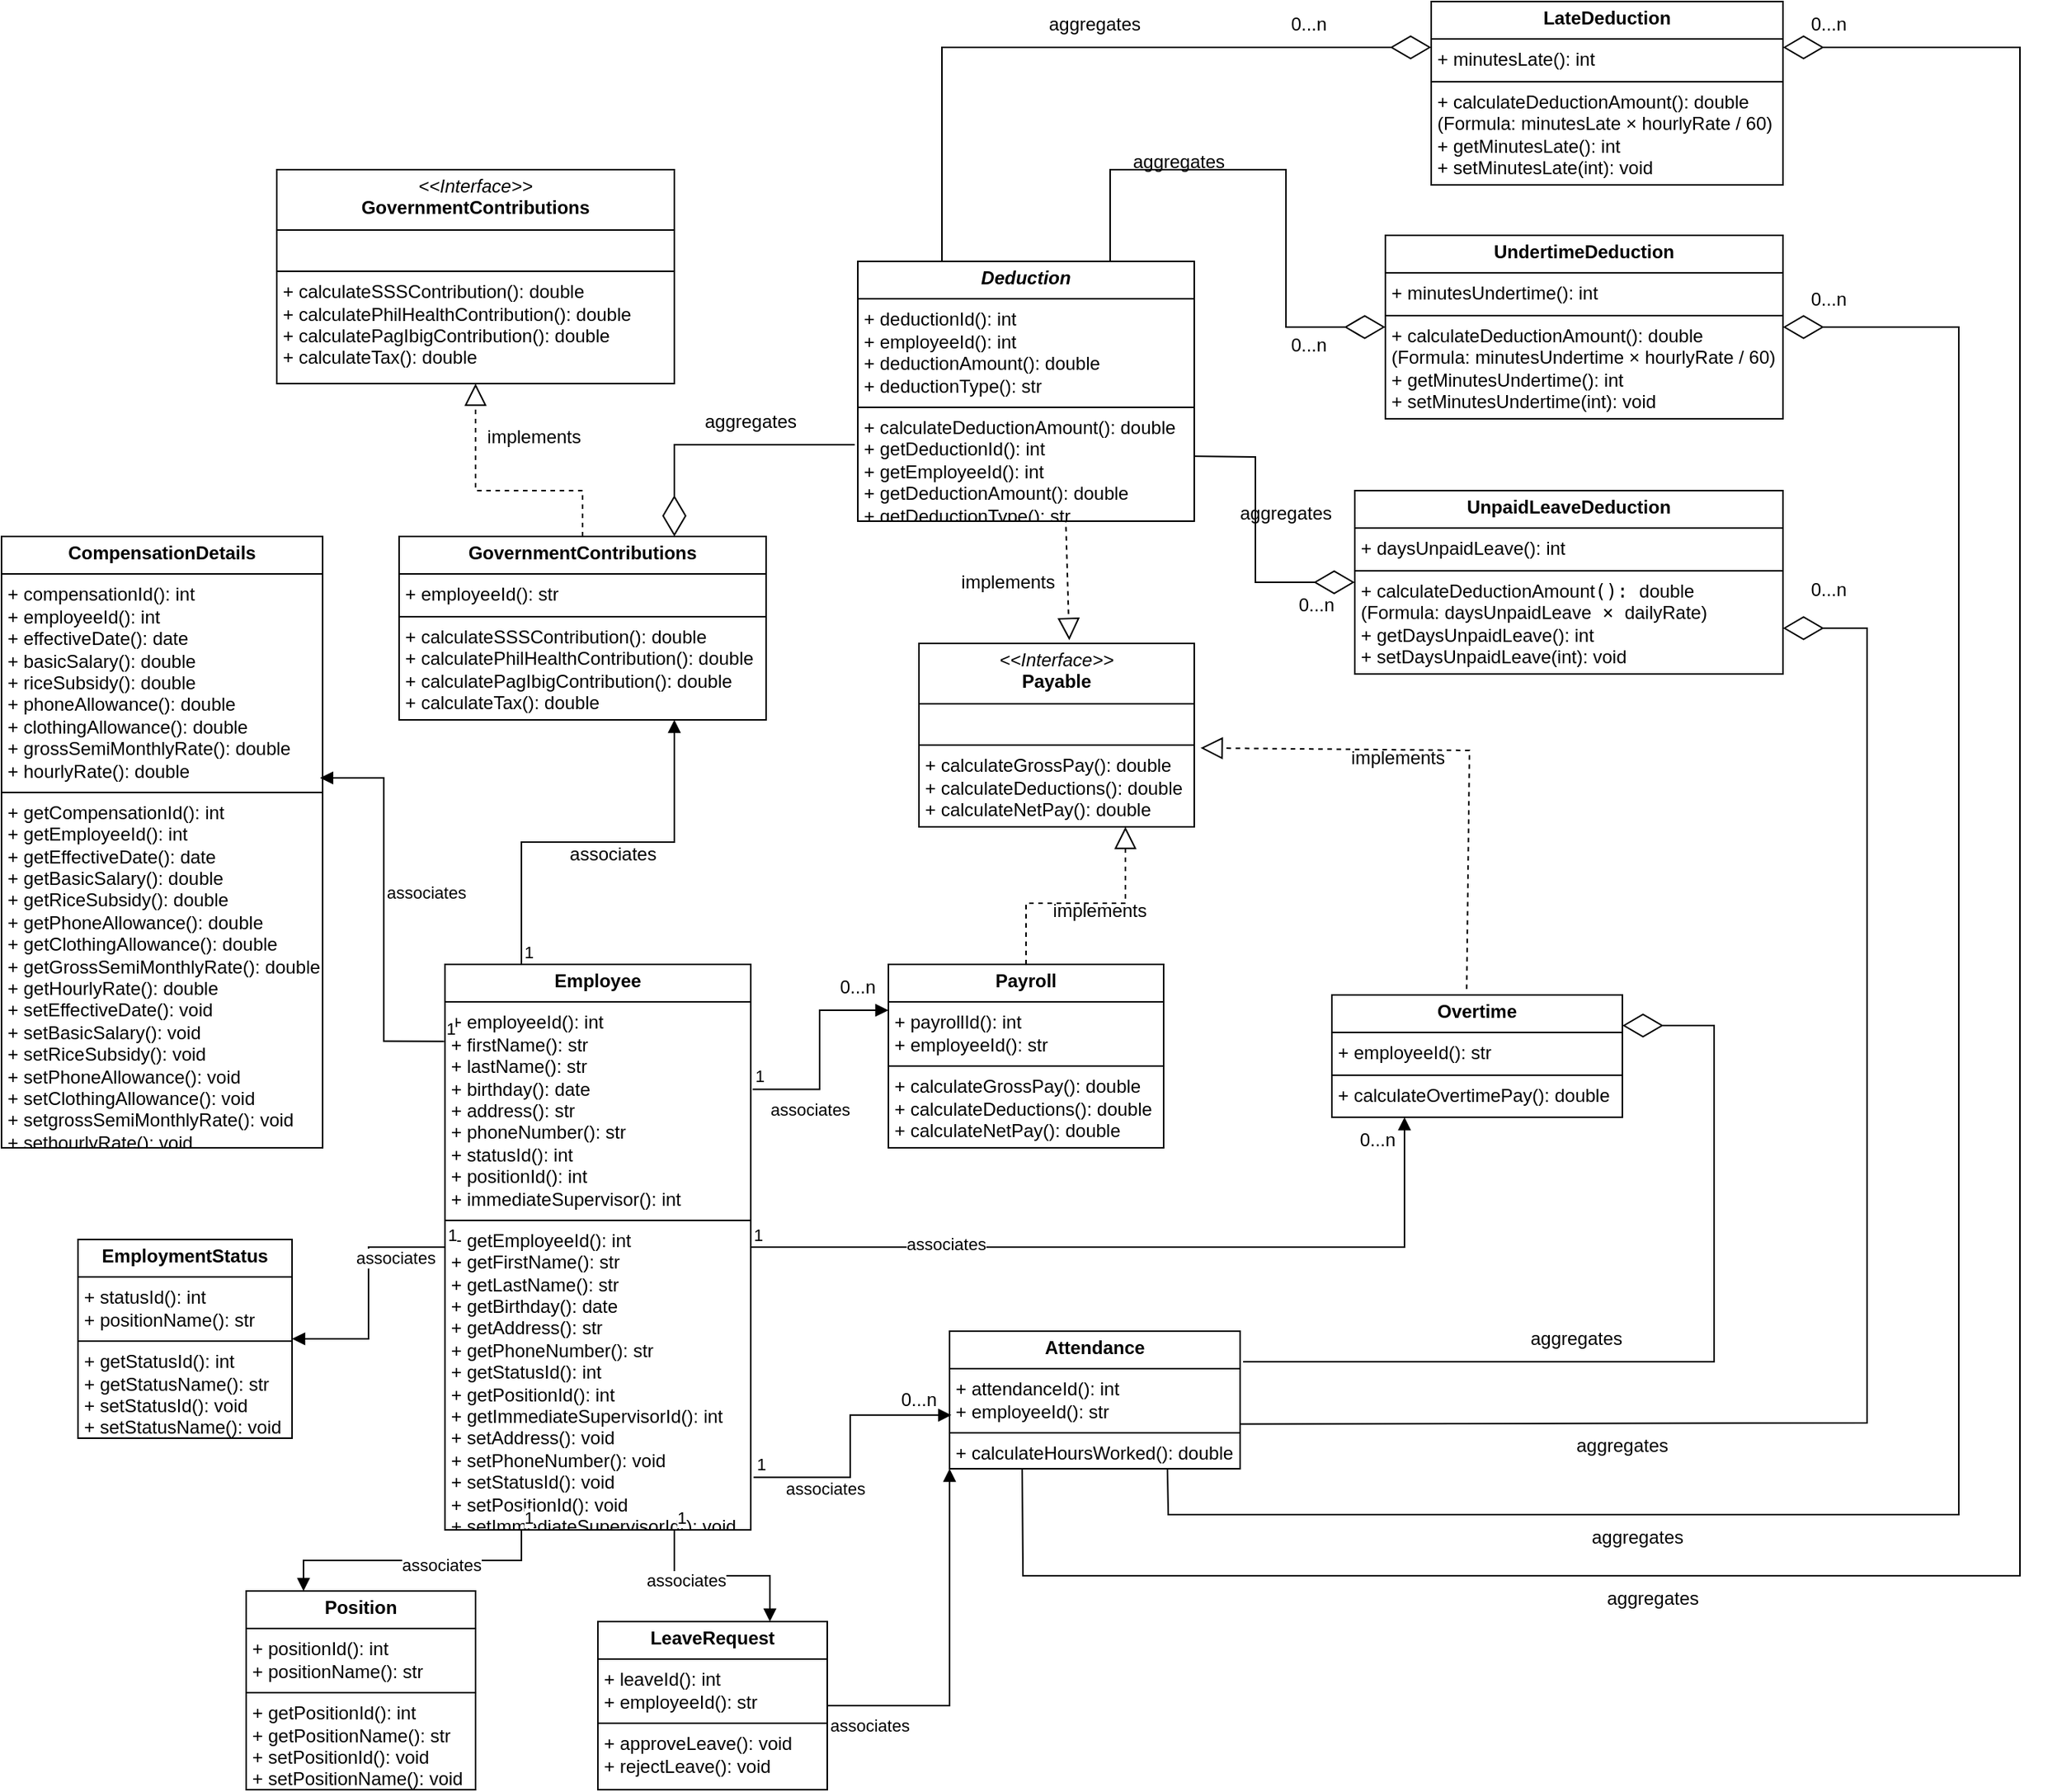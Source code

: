 <mxfile version="26.0.16">
  <diagram name="Page-1" id="c4acf3e9-155e-7222-9cf6-157b1a14988f">
    <mxGraphModel dx="3298" dy="2478" grid="1" gridSize="10" guides="1" tooltips="1" connect="1" arrows="1" fold="1" page="1" pageScale="1" pageWidth="850" pageHeight="1100" background="none" math="0" shadow="0">
      <root>
        <mxCell id="0" />
        <mxCell id="1" parent="0" />
        <mxCell id="8U8XX2nVfHWv0AhgE_W7-1" value="&lt;p style=&quot;margin:0px;margin-top:4px;text-align:center;&quot;&gt;&lt;font style=&quot;font-size: 12px;&quot; face=&quot;Helvetica&quot;&gt;&lt;b&gt;Employee&lt;/b&gt;&lt;br&gt;&lt;/font&gt;&lt;/p&gt;&lt;hr size=&quot;1&quot; style=&quot;border-style:solid;&quot;&gt;&lt;p style=&quot;margin:0px;margin-left:4px;&quot;&gt;&lt;font face=&quot;Helvetica&quot;&gt;+ employeeId(): int&lt;br&gt;&lt;/font&gt;&lt;/p&gt;&lt;p style=&quot;margin:0px;margin-left:4px;&quot;&gt;&lt;font face=&quot;Helvetica&quot;&gt;+ firstName(): str&lt;/font&gt;&lt;/p&gt;&lt;p style=&quot;margin:0px;margin-left:4px;&quot;&gt;&lt;font face=&quot;Helvetica&quot;&gt;+ lastName(): str&lt;/font&gt;&lt;/p&gt;&lt;p style=&quot;margin:0px;margin-left:4px;&quot;&gt;&lt;font face=&quot;Helvetica&quot;&gt;+ birthday(): date&lt;/font&gt;&lt;/p&gt;&lt;p style=&quot;margin:0px;margin-left:4px;&quot;&gt;&lt;font face=&quot;Helvetica&quot;&gt;+ address(): str&lt;/font&gt;&lt;/p&gt;&lt;p style=&quot;margin:0px;margin-left:4px;&quot;&gt;&lt;font face=&quot;Helvetica&quot;&gt;+ phoneNumber(): str&lt;/font&gt;&lt;/p&gt;&lt;p style=&quot;margin:0px;margin-left:4px;&quot;&gt;&lt;font face=&quot;Helvetica&quot;&gt;+ statusId(): int&lt;/font&gt;&lt;/p&gt;&lt;p style=&quot;margin:0px;margin-left:4px;&quot;&gt;&lt;font face=&quot;Helvetica&quot;&gt;+ positionId(): int&lt;/font&gt;&lt;/p&gt;&lt;p style=&quot;margin:0px;margin-left:4px;&quot;&gt;&lt;font face=&quot;Helvetica&quot;&gt;+ immediateSupervisor(): int&lt;/font&gt;&lt;/p&gt;&lt;hr size=&quot;1&quot; style=&quot;border-style:solid;&quot;&gt;&lt;p style=&quot;margin:0px;margin-left:4px;&quot;&gt;&lt;font face=&quot;Helvetica&quot;&gt;+ getEmployeeId(): int&lt;/font&gt;&lt;/p&gt;&lt;p style=&quot;margin:0px;margin-left:4px;&quot;&gt;&lt;font face=&quot;Helvetica&quot;&gt;+ getFirstName(): str&amp;nbsp;&lt;br&gt;&lt;/font&gt;&lt;/p&gt;&lt;p style=&quot;margin:0px;margin-left:4px;&quot;&gt;&lt;font face=&quot;Helvetica&quot;&gt;+ getLastName(): str&lt;/font&gt;&lt;/p&gt;&lt;p style=&quot;margin:0px;margin-left:4px;&quot;&gt;&lt;font face=&quot;Helvetica&quot;&gt;+ getBirthday(): date&lt;/font&gt;&lt;/p&gt;&lt;p style=&quot;margin:0px;margin-left:4px;&quot;&gt;&lt;font face=&quot;Helvetica&quot;&gt;+ getAddress(): str&lt;/font&gt;&lt;/p&gt;&lt;p style=&quot;margin:0px;margin-left:4px;&quot;&gt;&lt;font face=&quot;Helvetica&quot;&gt;+ getPhoneNumber(): str&lt;/font&gt;&lt;/p&gt;&lt;p style=&quot;margin:0px;margin-left:4px;&quot;&gt;&lt;font face=&quot;Helvetica&quot;&gt;+ getStatusId(): int&lt;/font&gt;&lt;/p&gt;&lt;p style=&quot;margin:0px;margin-left:4px;&quot;&gt;&lt;code&gt;&lt;font face=&quot;Helvetica&quot;&gt;+&amp;nbsp;getPositionId(): int&lt;/font&gt;&lt;/code&gt;&lt;/p&gt;&lt;p style=&quot;margin:0px;margin-left:4px;&quot;&gt;&lt;code&gt;&lt;font face=&quot;Helvetica&quot;&gt;+&lt;/font&gt;&lt;font face=&quot;Helvetica&quot;&gt;&amp;nbsp;getImmediateSupervisorId(): int&lt;/font&gt;&lt;/code&gt;&lt;font face=&quot;Helvetica&quot;&gt;&amp;nbsp;&lt;/font&gt;&lt;/p&gt;&lt;p style=&quot;margin:0px;margin-left:4px;&quot;&gt;&lt;font face=&quot;Helvetica&quot;&gt;+ setAddress(): void&lt;/font&gt;&lt;/p&gt;&lt;p style=&quot;margin:0px;margin-left:4px;&quot;&gt;&lt;font face=&quot;Helvetica&quot;&gt;+ setPhoneNumber(): void&lt;/font&gt;&lt;/p&gt;&lt;p style=&quot;margin:0px;margin-left:4px;&quot;&gt;&lt;font face=&quot;Helvetica&quot;&gt;+ setStatusId(): void&lt;/font&gt;&lt;/p&gt;&lt;p style=&quot;margin:0px;margin-left:4px;&quot;&gt;&lt;font face=&quot;Helvetica&quot;&gt;+ setPositionId(): void&lt;/font&gt;&lt;/p&gt;&lt;p style=&quot;margin:0px;margin-left:4px;&quot;&gt;&lt;font face=&quot;Helvetica&quot;&gt;+ setImmediateSupervisorId(): void&lt;/font&gt;&lt;/p&gt;" style="verticalAlign=top;align=left;overflow=fill;html=1;whiteSpace=wrap;" parent="1" vertex="1">
          <mxGeometry x="130" y="-40" width="200" height="370" as="geometry" />
        </mxCell>
        <mxCell id="8U8XX2nVfHWv0AhgE_W7-2" value="&lt;p style=&quot;margin:0px;margin-top:4px;text-align:center;&quot;&gt;&lt;b&gt;Position&lt;/b&gt;&lt;/p&gt;&lt;hr size=&quot;1&quot; style=&quot;border-style:solid;&quot;&gt;&lt;p style=&quot;margin:0px;margin-left:4px;&quot;&gt;+ positionId(): int&lt;/p&gt;&lt;p style=&quot;margin:0px;margin-left:4px;&quot;&gt;+ positionName(): str&lt;/p&gt;&lt;hr size=&quot;1&quot; style=&quot;border-style:solid;&quot;&gt;&lt;p style=&quot;margin:0px;margin-left:4px;&quot;&gt;+ getPositionId(): int&lt;/p&gt;&lt;p style=&quot;margin:0px;margin-left:4px;&quot;&gt;+ getPositionName(): str&lt;/p&gt;&lt;p style=&quot;margin:0px;margin-left:4px;&quot;&gt;+ setPositionId(): void&lt;/p&gt;&lt;p style=&quot;margin:0px;margin-left:4px;&quot;&gt;+ setPositionName(): void&lt;/p&gt;" style="verticalAlign=top;align=left;overflow=fill;html=1;whiteSpace=wrap;" parent="1" vertex="1">
          <mxGeometry y="370" width="150" height="130" as="geometry" />
        </mxCell>
        <mxCell id="8U8XX2nVfHWv0AhgE_W7-3" value="&lt;p style=&quot;margin:0px;margin-top:4px;text-align:center;&quot;&gt;&lt;b&gt;EmploymentStatus&lt;/b&gt;&lt;/p&gt;&lt;hr size=&quot;1&quot; style=&quot;border-style:solid;&quot;&gt;&lt;p style=&quot;margin:0px;margin-left:4px;&quot;&gt;+ statusId(): int&lt;/p&gt;&lt;p style=&quot;margin:0px;margin-left:4px;&quot;&gt;+ positionName(): str&lt;/p&gt;&lt;hr size=&quot;1&quot; style=&quot;border-style:solid;&quot;&gt;&lt;p style=&quot;margin:0px;margin-left:4px;&quot;&gt;+ getStatusId(): int&lt;/p&gt;&lt;p style=&quot;margin:0px;margin-left:4px;&quot;&gt;+ getStatusName(): str&lt;/p&gt;&lt;p style=&quot;margin:0px;margin-left:4px;&quot;&gt;+ setStatusId(): void&lt;/p&gt;&lt;p style=&quot;margin:0px;margin-left:4px;&quot;&gt;+ setStatusName(): void&lt;/p&gt;" style="verticalAlign=top;align=left;overflow=fill;html=1;whiteSpace=wrap;" parent="1" vertex="1">
          <mxGeometry x="-110" y="140" width="140" height="130" as="geometry" />
        </mxCell>
        <mxCell id="8U8XX2nVfHWv0AhgE_W7-4" value="&lt;p style=&quot;margin:0px;margin-top:4px;text-align:center;&quot;&gt;&lt;span style=&quot;caret-color: rgba(0, 0, 0, 0); color: rgba(0, 0, 0, 0); font-family: monospace; font-size: 0px; white-space: nowrap; text-align: left;&quot;&gt;%3CmxGraphModel%3E%3Croot%3E%3CmxCell%20id%3D%220%22%2F%3E%3CmxCell%20id%3D%221%22%20parent%3D%220%22%2F%3E%3CmxCell%20id%3D%222%22%20value%3D%22%26lt%3Bp%20style%3D%26quot%3Bmargin%3A0px%3Bmargin-top%3A4px%3Btext-align%3Acenter%3B%26quot%3B%26gt%3B%26lt%3Bfont%20style%3D%26quot%3Bfont-size%3A%2012px%3B%26quot%3B%20face%3D%26quot%3BHelvetica%26quot%3B%26gt%3B%26lt%3Bb%26gt%3BEmployee%26lt%3B%2Fb%26gt%3B%26lt%3Bbr%26gt%3B%26lt%3B%2Ffont%26gt%3B%26lt%3B%2Fp%26gt%3B%26lt%3Bhr%20size%3D%26quot%3B1%26quot%3B%20style%3D%26quot%3Bborder-style%3Asolid%3B%26quot%3B%26gt%3B%26lt%3Bp%20style%3D%26quot%3Bmargin%3A0px%3Bmargin-left%3A4px%3B%26quot%3B%26gt%3B%26lt%3Bfont%20face%3D%26quot%3BHelvetica%26quot%3B%26gt%3B%2B%20EmployeeId()%3A%20int%26lt%3Bbr%26gt%3B%26lt%3B%2Ffont%26gt%3B%26lt%3B%2Fp%26gt%3B%26lt%3Bp%20style%3D%26quot%3Bmargin%3A0px%3Bmargin-left%3A4px%3B%26quot%3B%26gt%3B%26lt%3Bfont%20face%3D%26quot%3BHelvetica%26quot%3B%26gt%3B%2B%20FirstName()%3A%20str%26lt%3B%2Ffont%26gt%3B%26lt%3B%2Fp%26gt%3B%26lt%3Bp%20style%3D%26quot%3Bmargin%3A0px%3Bmargin-left%3A4px%3B%26quot%3B%26gt%3B%26lt%3Bfont%20face%3D%26quot%3BHelvetica%26quot%3B%26gt%3B%2B%20LastName()%3A%20str%26lt%3B%2Ffont%26gt%3B%26lt%3B%2Fp%26gt%3B%26lt%3Bp%20style%3D%26quot%3Bmargin%3A0px%3Bmargin-left%3A4px%3B%26quot%3B%26gt%3B%26lt%3Bfont%20face%3D%26quot%3BHelvetica%26quot%3B%26gt%3B%2B%20Birthday()%3A%20date%26lt%3B%2Ffont%26gt%3B%26lt%3B%2Fp%26gt%3B%26lt%3Bp%20style%3D%26quot%3Bmargin%3A0px%3Bmargin-left%3A4px%3B%26quot%3B%26gt%3B%26lt%3Bfont%20face%3D%26quot%3BHelvetica%26quot%3B%26gt%3B%2B%20Address()%3A%20str%26lt%3B%2Ffont%26gt%3B%26lt%3B%2Fp%26gt%3B%26lt%3Bp%20style%3D%26quot%3Bmargin%3A0px%3Bmargin-left%3A4px%3B%26quot%3B%26gt%3B%26lt%3Bfont%20face%3D%26quot%3BHelvetica%26quot%3B%26gt%3B%2B%20PhoneNumber()%3A%20str%26lt%3B%2Ffont%26gt%3B%26lt%3B%2Fp%26gt%3B%26lt%3Bp%20style%3D%26quot%3Bmargin%3A0px%3Bmargin-left%3A4px%3B%26quot%3B%26gt%3B%26lt%3Bfont%20face%3D%26quot%3BHelvetica%26quot%3B%26gt%3B%2B%20StatusId()%3A%20int%26lt%3B%2Ffont%26gt%3B%26lt%3B%2Fp%26gt%3B%26lt%3Bp%20style%3D%26quot%3Bmargin%3A0px%3Bmargin-left%3A4px%3B%26quot%3B%26gt%3B%26lt%3Bfont%20face%3D%26quot%3BHelvetica%26quot%3B%26gt%3B%2B%20PositionId()%3A%20int%26lt%3B%2Ffont%26gt%3B%26lt%3B%2Fp%26gt%3B%26lt%3Bp%20style%3D%26quot%3Bmargin%3A0px%3Bmargin-left%3A4px%3B%26quot%3B%26gt%3B%26lt%3Bfont%20face%3D%26quot%3BHelvetica%26quot%3B%26gt%3B%2B%20ImmediateSupervisor()%3A%20int%26lt%3B%2Ffont%26gt%3B%26lt%3B%2Fp%26gt%3B%26lt%3Bhr%20size%3D%26quot%3B1%26quot%3B%20style%3D%26quot%3Bborder-style%3Asolid%3B%26quot%3B%26gt%3B%26lt%3Bp%20style%3D%26quot%3Bmargin%3A0px%3Bmargin-left%3A4px%3B%26quot%3B%26gt%3B%26lt%3Bfont%20face%3D%26quot%3BHelvetica%26quot%3B%26gt%3B%2B%20getEmployeeId()%3A%20int%26lt%3B%2Ffont%26gt%3B%26lt%3B%2Fp%26gt%3B%26lt%3Bp%20style%3D%26quot%3Bmargin%3A0px%3Bmargin-left%3A4px%3B%26quot%3B%26gt%3B%26lt%3Bfont%20face%3D%26quot%3BHelvetica%26quot%3B%26gt%3B%2B%20getFirstName()%3A%20str%26amp%3Bnbsp%3B%26lt%3Bbr%26gt%3B%26lt%3B%2Ffont%26gt%3B%26lt%3B%2Fp%26gt%3B%26lt%3Bp%20style%3D%26quot%3Bmargin%3A0px%3Bmargin-left%3A4px%3B%26quot%3B%26gt%3B%26lt%3Bfont%20face%3D%26quot%3BHelvetica%26quot%3B%26gt%3B%2B%20getLastName()%3A%20str%26lt%3B%2Ffont%26gt%3B%26lt%3B%2Fp%26gt%3B%26lt%3Bp%20style%3D%26quot%3Bmargin%3A0px%3Bmargin-left%3A4px%3B%26quot%3B%26gt%3B%26lt%3Bfont%20face%3D%26quot%3BHelvetica%26quot%3B%26gt%3B%2B%20getBirthday()%3A%20date%26lt%3B%2Ffont%26gt%3B%26lt%3B%2Fp%26gt%3B%26lt%3Bp%20style%3D%26quot%3Bmargin%3A0px%3Bmargin-left%3A4px%3B%26quot%3B%26gt%3B%26lt%3Bfont%20face%3D%26quot%3BHelvetica%26quot%3B%26gt%3B%2B%20getAddress()%3A%20str%26lt%3B%2Ffont%26gt%3B%26lt%3B%2Fp%26gt%3B%26lt%3Bp%20style%3D%26quot%3Bmargin%3A0px%3Bmargin-left%3A4px%3B%26quot%3B%26gt%3B%26lt%3Bfont%20face%3D%26quot%3BHelvetica%26quot%3B%26gt%3B%2B%20getPhoneNumber()%3A%20str%26lt%3B%2Ffont%26gt%3B%26lt%3B%2Fp%26gt%3B%26lt%3Bp%20style%3D%26quot%3Bmargin%3A0px%3Bmargin-left%3A4px%3B%26quot%3B%26gt%3B%26lt%3Bfont%20face%3D%26quot%3BHelvetica%26quot%3B%26gt%3B%2B%20getStatusId()%3A%20int%26lt%3B%2Ffont%26gt%3B%26lt%3B%2Fp%26gt%3B%26lt%3Bp%20style%3D%26quot%3Bmargin%3A0px%3Bmargin-left%3A4px%3B%26quot%3B%26gt%3B%26lt%3Bcode%26gt%3B%26lt%3Bfont%20face%3D%26quot%3BHelvetica%26quot%3B%26gt%3B%2B%26amp%3Bnbsp%3BgetPositionId()%3A%20int%26lt%3B%2Ffont%26gt%3B%26lt%3B%2Fcode%26gt%3B%26lt%3B%2Fp%26gt%3B%26lt%3Bp%20style%3D%26quot%3Bmargin%3A0px%3Bmargin-left%3A4px%3B%26quot%3B%26gt%3B%26lt%3Bcode%26gt%3B%26lt%3Bfont%20face%3D%26quot%3BHelvetica%26quot%3B%26gt%3B%2B%26lt%3B%2Ffont%26gt%3B%26lt%3Bfont%20face%3D%26quot%3BHelvetica%26quot%3B%26gt%3B%26amp%3Bnbsp%3BgetImmediateSupervisorId()%3A%20int%26lt%3B%2Ffont%26gt%3B%26lt%3B%2Fcode%26gt%3B%26lt%3Bfont%20face%3D%26quot%3BHelvetica%26quot%3B%26gt%3B%26amp%3Bnbsp%3B%26lt%3B%2Ffont%26gt%3B%26lt%3B%2Fp%26gt%3B%26lt%3Bp%20style%3D%26quot%3Bmargin%3A0px%3Bmargin-left%3A4px%3B%26quot%3B%26gt%3B%26lt%3Bfont%20face%3D%26quot%3BHelvetica%26quot%3B%26gt%3B%2B%20setAddress()%3A%20void%26lt%3B%2Ffont%26gt%3B%26lt%3B%2Fp%26gt%3B%26lt%3Bp%20style%3D%26quot%3Bmargin%3A0px%3Bmargin-left%3A4px%3B%26quot%3B%26gt%3B%26lt%3Bfont%20face%3D%26quot%3BHelvetica%26quot%3B%26gt%3B%2B%20setPhoneNumber()%3A%20void%26lt%3B%2Ffont%26gt%3B%26lt%3B%2Fp%26gt%3B%26lt%3Bp%20style%3D%26quot%3Bmargin%3A0px%3Bmargin-left%3A4px%3B%26quot%3B%26gt%3B%26lt%3Bfont%20face%3D%26quot%3BHelvetica%26quot%3B%26gt%3B%2B%20setStatusId()%3A%20void%26lt%3B%2Ffont%26gt%3B%26lt%3B%2Fp%26gt%3B%26lt%3Bp%20style%3D%26quot%3Bmargin%3A0px%3Bmargin-left%3A4px%3B%26quot%3B%26gt%3B%26lt%3Bfont%20face%3D%26quot%3BHelvetica%26quot%3B%26gt%3B%2B%20setPositionId()%3A%20void%26lt%3B%2Ffont%26gt%3B%26lt%3B%2Fp%26gt%3B%26lt%3Bp%20style%3D%26quot%3Bmargin%3A0px%3Bmargin-left%3A4px%3B%26quot%3B%26gt%3B%26lt%3Bfont%20face%3D%26quot%3BHelvetica%26quot%3B%26gt%3B%2B%20setImmediateSupervisorId()%3A%20void%26lt%3B%2Ffont%26gt%3B%26lt%3B%2Fp%26gt%3B%22%20style%3D%22verticalAlign%3Dtop%3Balign%3Dleft%3Boverflow%3Dfill%3Bhtml%3D1%3BwhiteSpace%3Dwrap%3B%22%20vertex%3D%221%22%20parent%3D%221%22%3E%3CmxGeometry%20x%3D%22110%22%20y%3D%22180%22%20width%3D%22200%22%20height%3D%22370%22%20as%3D%22geometry%22%2F%3E%3C%2FmxCell%3E%3C%2Froot%3E%3C%2FmxGraphModel%3EC&lt;/span&gt;&lt;font style=&quot;font-size: 12px;&quot; face=&quot;Helvetica&quot;&gt;&lt;b&gt;CompensationDetails&lt;/b&gt;&lt;br&gt;&lt;/font&gt;&lt;/p&gt;&lt;hr size=&quot;1&quot; style=&quot;border-style:solid;&quot;&gt;&lt;p style=&quot;margin:0px;margin-left:4px;&quot;&gt;&lt;font face=&quot;Helvetica&quot;&gt;+&amp;nbsp;&lt;/font&gt;compensationId(): int&lt;/p&gt;&lt;p style=&quot;margin:0px;margin-left:4px;&quot;&gt;&lt;font face=&quot;Helvetica&quot;&gt;+ employeeId(): int&lt;/font&gt;&lt;/p&gt;&lt;p style=&quot;margin:0px;margin-left:4px;&quot;&gt;&lt;font face=&quot;Helvetica&quot;&gt;+&amp;nbsp;&lt;/font&gt;effectiveDate(): date&lt;/p&gt;&lt;p style=&quot;margin:0px;margin-left:4px;&quot;&gt;&lt;font face=&quot;Helvetica&quot;&gt;+&amp;nbsp;&lt;/font&gt;basicSalary(): double&lt;/p&gt;&lt;p style=&quot;margin:0px;margin-left:4px;&quot;&gt;&lt;font face=&quot;Helvetica&quot;&gt;+&amp;nbsp;&lt;/font&gt;riceSubsidy(): double&lt;/p&gt;&lt;p style=&quot;margin:0px;margin-left:4px;&quot;&gt;&lt;font face=&quot;Helvetica&quot;&gt;+&amp;nbsp;&lt;/font&gt;phoneAllowance(): double&lt;/p&gt;&lt;p style=&quot;margin:0px;margin-left:4px;&quot;&gt;&lt;font face=&quot;Helvetica&quot;&gt;+&amp;nbsp;&lt;/font&gt;clothingAllowance(): double&lt;/p&gt;&lt;p style=&quot;margin:0px;margin-left:4px;&quot;&gt;&lt;font face=&quot;Helvetica&quot;&gt;+&amp;nbsp;&lt;/font&gt;grossSemiMonthlyRate(): double&lt;/p&gt;&lt;p style=&quot;margin:0px;margin-left:4px;&quot;&gt;+ hourlyRate(): double&lt;/p&gt;&lt;hr size=&quot;1&quot; style=&quot;border-style:solid;&quot;&gt;&lt;p style=&quot;margin:0px;margin-left:4px;&quot;&gt;&lt;font face=&quot;Helvetica&quot;&gt;+ getCompensationId(): int&amp;nbsp;&lt;/font&gt;&lt;/p&gt;&lt;p style=&quot;margin:0px;margin-left:4px;&quot;&gt;&lt;font face=&quot;Helvetica&quot;&gt;+ getEmployeeId(): int&lt;/font&gt;&lt;/p&gt;&lt;p style=&quot;margin:0px;margin-left:4px;&quot;&gt;&lt;font face=&quot;Helvetica&quot;&gt;+ getE&lt;/font&gt;ffectiveDate(): date&lt;/p&gt;&lt;p style=&quot;margin: 0px 0px 0px 4px;&quot;&gt;&lt;font face=&quot;Helvetica&quot;&gt;+ getB&lt;/font&gt;asicSalary(): double&lt;/p&gt;&lt;p style=&quot;margin: 0px 0px 0px 4px;&quot;&gt;&lt;font face=&quot;Helvetica&quot;&gt;+ getR&lt;/font&gt;iceSubsidy(): double&lt;/p&gt;&lt;p style=&quot;margin: 0px 0px 0px 4px;&quot;&gt;&lt;font face=&quot;Helvetica&quot;&gt;+ getP&lt;/font&gt;honeAllowance(): double&lt;/p&gt;&lt;p style=&quot;margin: 0px 0px 0px 4px;&quot;&gt;&lt;font face=&quot;Helvetica&quot;&gt;+ getC&lt;/font&gt;lothingAllowance(): double&lt;/p&gt;&lt;p style=&quot;margin: 0px 0px 0px 4px;&quot;&gt;&lt;font face=&quot;Helvetica&quot;&gt;+ getG&lt;/font&gt;rossSemiMonthlyRate(): double&lt;/p&gt;&lt;p style=&quot;margin: 0px 0px 0px 4px;&quot;&gt;+ getHourlyRate(): double&lt;/p&gt;&lt;p style=&quot;margin:0px;margin-left:4px;&quot;&gt;&lt;font face=&quot;Helvetica&quot;&gt;+ setE&lt;/font&gt;ffectiveDate(): void&lt;/p&gt;&lt;p style=&quot;margin: 0px 0px 0px 4px;&quot;&gt;&lt;font face=&quot;Helvetica&quot;&gt;+ setB&lt;/font&gt;asicSalary(): void&lt;/p&gt;&lt;p style=&quot;margin: 0px 0px 0px 4px;&quot;&gt;&lt;font face=&quot;Helvetica&quot;&gt;+ setR&lt;/font&gt;iceSubsidy(): void&lt;/p&gt;&lt;p style=&quot;margin: 0px 0px 0px 4px;&quot;&gt;&lt;font face=&quot;Helvetica&quot;&gt;+ setP&lt;/font&gt;honeAllowance(): void&lt;/p&gt;&lt;p style=&quot;margin: 0px 0px 0px 4px;&quot;&gt;&lt;font face=&quot;Helvetica&quot;&gt;+ setC&lt;/font&gt;lothingAllowance(): void&lt;/p&gt;&lt;p style=&quot;margin: 0px 0px 0px 4px;&quot;&gt;&lt;font face=&quot;Helvetica&quot;&gt;+ set&lt;/font&gt;grossSemiMonthlyRate(): void&lt;/p&gt;&lt;p style=&quot;margin: 0px 0px 0px 4px;&quot;&gt;+ sethourlyRate(): void&lt;/p&gt;" style="verticalAlign=top;align=left;overflow=fill;html=1;whiteSpace=wrap;" parent="1" vertex="1">
          <mxGeometry x="-160" y="-320" width="210" height="400" as="geometry" />
        </mxCell>
        <mxCell id="8U8XX2nVfHWv0AhgE_W7-5" value="&lt;p style=&quot;margin:0px;margin-top:4px;text-align:center;&quot;&gt;&lt;b&gt;Payroll&lt;/b&gt;&lt;/p&gt;&lt;hr size=&quot;1&quot; style=&quot;border-style:solid;&quot;&gt;&lt;p style=&quot;margin:0px;margin-left:4px;&quot;&gt;+ payrollId(): int&lt;/p&gt;&lt;p style=&quot;margin:0px;margin-left:4px;&quot;&gt;+ employeeId(): str&lt;/p&gt;&lt;hr size=&quot;1&quot; style=&quot;border-style:solid;&quot;&gt;&lt;p style=&quot;margin:0px;margin-left:4px;&quot;&gt;+ calculateGrossPay(): double&lt;br&gt;&lt;/p&gt;&lt;p style=&quot;margin:0px;margin-left:4px;&quot;&gt;+ calculateDeductions(): double&lt;/p&gt;&lt;p style=&quot;margin:0px;margin-left:4px;&quot;&gt;+ calculateNetPay(): double&lt;/p&gt;" style="verticalAlign=top;align=left;overflow=fill;html=1;whiteSpace=wrap;" parent="1" vertex="1">
          <mxGeometry x="420" y="-40" width="180" height="120" as="geometry" />
        </mxCell>
        <mxCell id="8U8XX2nVfHWv0AhgE_W7-6" value="&lt;p style=&quot;margin:0px;margin-top:4px;text-align:center;&quot;&gt;&lt;b&gt;Attendance&lt;/b&gt;&lt;/p&gt;&lt;hr size=&quot;1&quot; style=&quot;border-style:solid;&quot;&gt;&lt;p style=&quot;margin:0px;margin-left:4px;&quot;&gt;+ attendanceId(): int&lt;/p&gt;&lt;p style=&quot;margin:0px;margin-left:4px;&quot;&gt;+ employeeId(): str&lt;/p&gt;&lt;hr size=&quot;1&quot; style=&quot;border-style:solid;&quot;&gt;&lt;p style=&quot;margin:0px;margin-left:4px;&quot;&gt;+ calculateHoursWorked(): double&lt;/p&gt;" style="verticalAlign=top;align=left;overflow=fill;html=1;whiteSpace=wrap;" parent="1" vertex="1">
          <mxGeometry x="460" y="200" width="190" height="90" as="geometry" />
        </mxCell>
        <mxCell id="8U8XX2nVfHWv0AhgE_W7-7" value="&lt;p style=&quot;margin:0px;margin-top:4px;text-align:center;&quot;&gt;&lt;b&gt;Overtime&lt;/b&gt;&lt;/p&gt;&lt;hr size=&quot;1&quot; style=&quot;border-style:solid;&quot;&gt;&lt;p style=&quot;margin:0px;margin-left:4px;&quot;&gt;+ employeeId(): str&lt;br&gt;&lt;/p&gt;&lt;hr size=&quot;1&quot; style=&quot;border-style:solid;&quot;&gt;&lt;p style=&quot;margin:0px;margin-left:4px;&quot;&gt;+ calculateOvertimePay(): double&lt;/p&gt;" style="verticalAlign=top;align=left;overflow=fill;html=1;whiteSpace=wrap;" parent="1" vertex="1">
          <mxGeometry x="710" y="-20" width="190" height="80" as="geometry" />
        </mxCell>
        <mxCell id="8U8XX2nVfHWv0AhgE_W7-8" value="&lt;p style=&quot;margin:0px;margin-top:4px;text-align:center;&quot;&gt;&lt;b&gt;LeaveRequest&lt;/b&gt;&lt;/p&gt;&lt;hr size=&quot;1&quot; style=&quot;border-style:solid;&quot;&gt;&lt;p style=&quot;margin:0px;margin-left:4px;&quot;&gt;+ leaveId(): int&lt;/p&gt;&lt;p style=&quot;margin:0px;margin-left:4px;&quot;&gt;+ employeeId(): str&lt;/p&gt;&lt;hr size=&quot;1&quot; style=&quot;border-style:solid;&quot;&gt;&lt;p style=&quot;margin:0px;margin-left:4px;&quot;&gt;+ approveLeave(): void&lt;/p&gt;&lt;p style=&quot;margin:0px;margin-left:4px;&quot;&gt;+ rejectLeave(): void&lt;/p&gt;&lt;p style=&quot;margin:0px;margin-left:4px;&quot;&gt;&lt;br&gt;&lt;/p&gt;" style="verticalAlign=top;align=left;overflow=fill;html=1;whiteSpace=wrap;" parent="1" vertex="1">
          <mxGeometry x="230" y="390" width="150" height="110" as="geometry" />
        </mxCell>
        <mxCell id="8U8XX2nVfHWv0AhgE_W7-9" value="&lt;p style=&quot;margin:0px;margin-top:4px;text-align:center;&quot;&gt;&lt;b&gt;GovernmentContributions&lt;/b&gt;&lt;/p&gt;&lt;hr size=&quot;1&quot; style=&quot;border-style:solid;&quot;&gt;&lt;p style=&quot;margin:0px;margin-left:4px;&quot;&gt;+ employeeId(): str&lt;br&gt;&lt;/p&gt;&lt;hr size=&quot;1&quot; style=&quot;border-style:solid;&quot;&gt;&lt;p style=&quot;margin:0px;margin-left:4px;&quot;&gt;+ calculateSSSContribution(): double&lt;/p&gt;&lt;p style=&quot;margin:0px;margin-left:4px;&quot;&gt;+ calculatePhilHealthContribution(): double&lt;/p&gt;&lt;p style=&quot;margin:0px;margin-left:4px;&quot;&gt;+ calculatePagIbigContribution(): double&lt;/p&gt;&lt;p style=&quot;margin:0px;margin-left:4px;&quot;&gt;+ calculateTax(): double&lt;/p&gt;" style="verticalAlign=top;align=left;overflow=fill;html=1;whiteSpace=wrap;" parent="1" vertex="1">
          <mxGeometry x="100" y="-320" width="240" height="120" as="geometry" />
        </mxCell>
        <mxCell id="8U8XX2nVfHWv0AhgE_W7-10" value="&lt;p style=&quot;margin:0px;margin-top:4px;text-align:center;&quot;&gt;&lt;i&gt;&amp;lt;&amp;lt;Interface&amp;gt;&amp;gt;&lt;/i&gt;&lt;br&gt;&lt;b&gt;Payable&lt;/b&gt;&lt;/p&gt;&lt;hr size=&quot;1&quot; style=&quot;border-style:solid;&quot;&gt;&lt;p style=&quot;margin:0px;margin-left:4px;&quot;&gt;&lt;br&gt;&lt;/p&gt;&lt;hr size=&quot;1&quot; style=&quot;border-style:solid;&quot;&gt;&lt;p style=&quot;margin:0px;margin-left:4px;&quot;&gt;+ calculateGrossPay(): double&lt;br&gt;&lt;/p&gt;&lt;p style=&quot;margin:0px;margin-left:4px;&quot;&gt;+ calculateDeductions(): double&lt;/p&gt;&lt;p style=&quot;margin:0px;margin-left:4px;&quot;&gt;+ calculateNetPay(): double&lt;/p&gt;" style="verticalAlign=top;align=left;overflow=fill;html=1;whiteSpace=wrap;" parent="1" vertex="1">
          <mxGeometry x="440" y="-250" width="180" height="120" as="geometry" />
        </mxCell>
        <mxCell id="8U8XX2nVfHWv0AhgE_W7-12" value="&lt;p style=&quot;margin:0px;margin-top:4px;text-align:center;&quot;&gt;&lt;i&gt;&amp;lt;&amp;lt;Interface&amp;gt;&amp;gt;&lt;/i&gt;&lt;br&gt;&lt;b&gt;GovernmentContributions&lt;/b&gt;&lt;/p&gt;&lt;hr size=&quot;1&quot; style=&quot;border-style:solid;&quot;&gt;&lt;p style=&quot;margin:0px;margin-left:4px;&quot;&gt;&lt;br&gt;&lt;/p&gt;&lt;hr size=&quot;1&quot; style=&quot;border-style:solid;&quot;&gt;&lt;p style=&quot;margin:0px;margin-left:4px;&quot;&gt;+ calculateSSSContribution(): double&lt;br&gt;&lt;/p&gt;&lt;p style=&quot;margin:0px;margin-left:4px;&quot;&gt;+ calculatePhilHealthContribution(): double&lt;/p&gt;&lt;p style=&quot;margin:0px;margin-left:4px;&quot;&gt;+ calculatePagIbigContribution(): double&lt;/p&gt;&lt;p style=&quot;margin:0px;margin-left:4px;&quot;&gt;+ calculateTax(): double&lt;/p&gt;" style="verticalAlign=top;align=left;overflow=fill;html=1;whiteSpace=wrap;" parent="1" vertex="1">
          <mxGeometry x="20" y="-560" width="260" height="140" as="geometry" />
        </mxCell>
        <mxCell id="lWfkOTBmS0Zqp_SXwJ5z-1" value="&lt;p style=&quot;margin:0px;margin-top:4px;text-align:center;&quot;&gt;&lt;b&gt;LateDeduction&lt;/b&gt;&lt;/p&gt;&lt;hr size=&quot;1&quot; style=&quot;border-style:solid;&quot;&gt;&lt;p style=&quot;margin:0px;margin-left:4px;&quot;&gt;+ minutesLate(): int&lt;/p&gt;&lt;hr size=&quot;1&quot; style=&quot;border-style:solid;&quot;&gt;&lt;p style=&quot;margin:0px;margin-left:4px;&quot;&gt;&lt;font style=&quot;font-size: 12px;&quot;&gt;+ calculateD&lt;code&gt;&lt;font face=&quot;Helvetica&quot;&gt;eductionAmount(): double&lt;/font&gt;&lt;/code&gt;&amp;nbsp;&lt;/font&gt;&lt;/p&gt;&lt;p style=&quot;margin:0px;margin-left:4px;&quot;&gt;&lt;font style=&quot;font-size: 12px;&quot;&gt;(Formula:&amp;nbsp;&lt;code&gt;&lt;font face=&quot;Helvetica&quot;&gt;minutesLate&lt;/font&gt;&lt;font face=&quot;Helvetica&quot;&gt; × hourlyRate / 60&lt;/font&gt;&lt;/code&gt;)&lt;/font&gt;&lt;/p&gt;&lt;p style=&quot;margin:0px;margin-left:4px;&quot;&gt;+ getMinutesLate(): int&lt;/p&gt;&lt;p style=&quot;margin:0px;margin-left:4px;&quot;&gt;+ setMinutesLate(int): void&lt;/p&gt;" style="verticalAlign=top;align=left;overflow=fill;html=1;whiteSpace=wrap;" vertex="1" parent="1">
          <mxGeometry x="775" y="-670" width="230" height="120" as="geometry" />
        </mxCell>
        <mxCell id="lWfkOTBmS0Zqp_SXwJ5z-3" value="&lt;p style=&quot;margin:0px;margin-top:4px;text-align:center;&quot;&gt;&lt;b&gt;UndertimeDeduction&lt;/b&gt;&lt;/p&gt;&lt;hr size=&quot;1&quot; style=&quot;border-style:solid;&quot;&gt;&lt;p style=&quot;margin:0px;margin-left:4px;&quot;&gt;+ minutesUndertime(): int&lt;/p&gt;&lt;hr size=&quot;1&quot; style=&quot;border-style:solid;&quot;&gt;&lt;p style=&quot;margin:0px;margin-left:4px;&quot;&gt;&lt;font style=&quot;font-size: 12px;&quot;&gt;+ &lt;/font&gt;&lt;code&gt;&lt;font face=&quot;Helvetica&quot;&gt;calculateDeductionAmount&lt;/font&gt;&lt;font face=&quot;Helvetica&quot;&gt;(): double&lt;/font&gt;&lt;/code&gt;&amp;nbsp;&lt;/p&gt;&lt;p style=&quot;margin:0px;margin-left:4px;&quot;&gt;(Formula:&amp;nbsp;&lt;code style=&quot;font-family: Helvetica;&quot;&gt;minutesUndertime × hourlyRate / 60&lt;/code&gt;)&lt;/p&gt;&lt;p style=&quot;margin:0px;margin-left:4px;&quot;&gt;+ getMinutesUndertime(): int&lt;/p&gt;&lt;p style=&quot;margin:0px;margin-left:4px;&quot;&gt;+ setMinutesUndertime(int): void&lt;/p&gt;" style="verticalAlign=top;align=left;overflow=fill;html=1;whiteSpace=wrap;" vertex="1" parent="1">
          <mxGeometry x="745" y="-517" width="260" height="120" as="geometry" />
        </mxCell>
        <mxCell id="lWfkOTBmS0Zqp_SXwJ5z-4" value="&lt;p style=&quot;margin:0px;margin-top:4px;text-align:center;&quot;&gt;&lt;b&gt;UnpaidLeaveDeduction&lt;/b&gt;&lt;/p&gt;&lt;hr size=&quot;1&quot; style=&quot;border-style:solid;&quot;&gt;&lt;p style=&quot;margin:0px;margin-left:4px;&quot;&gt;+ daysUnpaidLeave(): int&lt;/p&gt;&lt;hr size=&quot;1&quot; style=&quot;border-style:solid;&quot;&gt;&lt;p style=&quot;margin:0px;margin-left:4px;&quot;&gt;&lt;font style=&quot;font-size: 12px;&quot;&gt;+ &lt;/font&gt;&lt;code&gt;&lt;font face=&quot;Helvetica&quot;&gt;calculate&lt;/font&gt;&lt;/code&gt;&lt;code&gt;&lt;font face=&quot;Helvetica&quot;&gt;DeductionAmount&lt;/font&gt;(): &lt;font face=&quot;Helvetica&quot;&gt;double&lt;/font&gt;&lt;/code&gt;&amp;nbsp;&lt;/p&gt;&lt;p style=&quot;margin:0px;margin-left:4px;&quot;&gt;(Formula:&amp;nbsp;&lt;code&gt;&lt;font face=&quot;Helvetica&quot;&gt;daysUnpaidLeave&lt;/font&gt; × &lt;font face=&quot;Helvetica&quot;&gt;dailyRate&lt;/font&gt;&lt;/code&gt;)&lt;/p&gt;&lt;p style=&quot;margin:0px;margin-left:4px;&quot;&gt;+ getDaysUnpaidLeave(): int&lt;/p&gt;&lt;p style=&quot;margin:0px;margin-left:4px;&quot;&gt;+ setDaysUnpaidLeave(int): void&lt;/p&gt;" style="verticalAlign=top;align=left;overflow=fill;html=1;whiteSpace=wrap;" vertex="1" parent="1">
          <mxGeometry x="725" y="-350" width="280" height="120" as="geometry" />
        </mxCell>
        <mxCell id="lWfkOTBmS0Zqp_SXwJ5z-17" value="" style="endArrow=block;dashed=1;endFill=0;endSize=12;html=1;rounded=0;exitX=0.5;exitY=0;exitDx=0;exitDy=0;entryX=0.75;entryY=1;entryDx=0;entryDy=0;" edge="1" parent="1" source="8U8XX2nVfHWv0AhgE_W7-5" target="8U8XX2nVfHWv0AhgE_W7-10">
          <mxGeometry width="160" relative="1" as="geometry">
            <mxPoint x="510" y="96" as="sourcePoint" />
            <mxPoint x="450" y="-180" as="targetPoint" />
            <Array as="points">
              <mxPoint x="510" y="-80" />
              <mxPoint x="575" y="-80" />
            </Array>
          </mxGeometry>
        </mxCell>
        <mxCell id="lWfkOTBmS0Zqp_SXwJ5z-18" value="" style="endArrow=block;dashed=1;endFill=0;endSize=12;html=1;rounded=0;entryX=1.023;entryY=0.57;entryDx=0;entryDy=0;exitX=0.464;exitY=-0.049;exitDx=0;exitDy=0;exitPerimeter=0;entryPerimeter=0;" edge="1" parent="1" source="8U8XX2nVfHWv0AhgE_W7-7" target="8U8XX2nVfHWv0AhgE_W7-10">
          <mxGeometry width="160" relative="1" as="geometry">
            <mxPoint x="710" y="57" as="sourcePoint" />
            <mxPoint x="470" y="130" as="targetPoint" />
            <Array as="points">
              <mxPoint x="800" y="-180" />
            </Array>
          </mxGeometry>
        </mxCell>
        <mxCell id="lWfkOTBmS0Zqp_SXwJ5z-19" value="" style="endArrow=block;dashed=1;endFill=0;endSize=12;html=1;rounded=0;entryX=0.546;entryY=-0.018;entryDx=0;entryDy=0;exitX=0.618;exitY=0.987;exitDx=0;exitDy=0;exitPerimeter=0;entryPerimeter=0;" edge="1" parent="1" source="8U8XX2nVfHWv0AhgE_W7-13" target="8U8XX2nVfHWv0AhgE_W7-10">
          <mxGeometry width="160" relative="1" as="geometry">
            <mxPoint x="310" y="-150" as="sourcePoint" />
            <mxPoint x="470" y="-150" as="targetPoint" />
          </mxGeometry>
        </mxCell>
        <mxCell id="lWfkOTBmS0Zqp_SXwJ5z-20" value="" style="endArrow=block;dashed=1;endFill=0;endSize=12;html=1;rounded=0;entryX=0.5;entryY=1;entryDx=0;entryDy=0;exitX=0.5;exitY=0;exitDx=0;exitDy=0;" edge="1" parent="1" source="8U8XX2nVfHWv0AhgE_W7-9" target="8U8XX2nVfHWv0AhgE_W7-12">
          <mxGeometry width="160" relative="1" as="geometry">
            <mxPoint x="70" y="-40" as="sourcePoint" />
            <mxPoint x="230" y="-40" as="targetPoint" />
            <Array as="points">
              <mxPoint x="220" y="-350" />
              <mxPoint x="150" y="-350" />
            </Array>
          </mxGeometry>
        </mxCell>
        <mxCell id="lWfkOTBmS0Zqp_SXwJ5z-21" value="associates" style="endArrow=block;endFill=1;html=1;edgeStyle=orthogonalEdgeStyle;align=left;verticalAlign=top;rounded=0;exitX=-0.003;exitY=0.136;exitDx=0;exitDy=0;entryX=0.992;entryY=0.395;entryDx=0;entryDy=0;exitPerimeter=0;entryPerimeter=0;" edge="1" parent="1" source="8U8XX2nVfHWv0AhgE_W7-1" target="8U8XX2nVfHWv0AhgE_W7-4">
          <mxGeometry x="0.181" relative="1" as="geometry">
            <mxPoint x="340" y="220" as="sourcePoint" />
            <mxPoint x="500" y="220" as="targetPoint" />
            <mxPoint as="offset" />
          </mxGeometry>
        </mxCell>
        <mxCell id="lWfkOTBmS0Zqp_SXwJ5z-22" value="1" style="edgeLabel;resizable=0;html=1;align=left;verticalAlign=bottom;" connectable="0" vertex="1" parent="lWfkOTBmS0Zqp_SXwJ5z-21">
          <mxGeometry x="-1" relative="1" as="geometry" />
        </mxCell>
        <mxCell id="lWfkOTBmS0Zqp_SXwJ5z-23" value="associates" style="endArrow=block;endFill=1;html=1;edgeStyle=orthogonalEdgeStyle;align=left;verticalAlign=top;rounded=0;entryX=1;entryY=0.5;entryDx=0;entryDy=0;exitX=0;exitY=0.5;exitDx=0;exitDy=0;" edge="1" parent="1" source="8U8XX2nVfHWv0AhgE_W7-1" target="8U8XX2nVfHWv0AhgE_W7-3">
          <mxGeometry x="-0.375" y="-11" relative="1" as="geometry">
            <mxPoint x="340" y="220" as="sourcePoint" />
            <mxPoint x="500" y="220" as="targetPoint" />
            <mxPoint x="1" y="-6" as="offset" />
          </mxGeometry>
        </mxCell>
        <mxCell id="lWfkOTBmS0Zqp_SXwJ5z-24" value="1" style="edgeLabel;resizable=0;html=1;align=left;verticalAlign=bottom;" connectable="0" vertex="1" parent="lWfkOTBmS0Zqp_SXwJ5z-23">
          <mxGeometry x="-1" relative="1" as="geometry" />
        </mxCell>
        <mxCell id="lWfkOTBmS0Zqp_SXwJ5z-25" value="associates" style="endArrow=block;endFill=1;html=1;edgeStyle=orthogonalEdgeStyle;align=left;verticalAlign=top;rounded=0;exitX=0.25;exitY=1;exitDx=0;exitDy=0;entryX=0.25;entryY=0;entryDx=0;entryDy=0;" edge="1" parent="1" source="8U8XX2nVfHWv0AhgE_W7-1" target="8U8XX2nVfHWv0AhgE_W7-2">
          <mxGeometry x="0.097" y="-10" relative="1" as="geometry">
            <mxPoint x="340" y="220" as="sourcePoint" />
            <mxPoint x="235" y="430" as="targetPoint" />
            <mxPoint as="offset" />
          </mxGeometry>
        </mxCell>
        <mxCell id="lWfkOTBmS0Zqp_SXwJ5z-26" value="1" style="edgeLabel;resizable=0;html=1;align=left;verticalAlign=bottom;" connectable="0" vertex="1" parent="lWfkOTBmS0Zqp_SXwJ5z-25">
          <mxGeometry x="-1" relative="1" as="geometry" />
        </mxCell>
        <mxCell id="lWfkOTBmS0Zqp_SXwJ5z-27" value="" style="endArrow=block;endFill=1;html=1;edgeStyle=orthogonalEdgeStyle;align=left;verticalAlign=top;rounded=0;exitX=0.25;exitY=0;exitDx=0;exitDy=0;entryX=0.75;entryY=1;entryDx=0;entryDy=0;" edge="1" parent="1" source="8U8XX2nVfHWv0AhgE_W7-1" target="8U8XX2nVfHWv0AhgE_W7-9">
          <mxGeometry x="-1" relative="1" as="geometry">
            <mxPoint x="340" y="180" as="sourcePoint" />
            <mxPoint x="500" y="180" as="targetPoint" />
          </mxGeometry>
        </mxCell>
        <mxCell id="lWfkOTBmS0Zqp_SXwJ5z-28" value="1" style="edgeLabel;resizable=0;html=1;align=left;verticalAlign=bottom;" connectable="0" vertex="1" parent="lWfkOTBmS0Zqp_SXwJ5z-27">
          <mxGeometry x="-1" relative="1" as="geometry" />
        </mxCell>
        <mxCell id="lWfkOTBmS0Zqp_SXwJ5z-29" value="associates" style="endArrow=block;endFill=1;html=1;edgeStyle=orthogonalEdgeStyle;align=left;verticalAlign=top;rounded=0;entryX=0;entryY=0.25;entryDx=0;entryDy=0;exitX=1.006;exitY=0.221;exitDx=0;exitDy=0;exitPerimeter=0;" edge="1" parent="1" source="8U8XX2nVfHWv0AhgE_W7-1" target="8U8XX2nVfHWv0AhgE_W7-5">
          <mxGeometry x="-0.875" relative="1" as="geometry">
            <mxPoint x="340" y="157" as="sourcePoint" />
            <mxPoint x="500" y="180" as="targetPoint" />
            <mxPoint x="1" as="offset" />
          </mxGeometry>
        </mxCell>
        <mxCell id="lWfkOTBmS0Zqp_SXwJ5z-30" value="1" style="edgeLabel;resizable=0;html=1;align=left;verticalAlign=bottom;" connectable="0" vertex="1" parent="lWfkOTBmS0Zqp_SXwJ5z-29">
          <mxGeometry x="-1" relative="1" as="geometry" />
        </mxCell>
        <mxCell id="lWfkOTBmS0Zqp_SXwJ5z-31" value="associates" style="endArrow=block;endFill=1;html=1;edgeStyle=orthogonalEdgeStyle;align=left;verticalAlign=top;rounded=0;exitX=1.009;exitY=0.907;exitDx=0;exitDy=0;entryX=0.006;entryY=0.61;entryDx=0;entryDy=0;entryPerimeter=0;exitPerimeter=0;" edge="1" parent="1" source="8U8XX2nVfHWv0AhgE_W7-1" target="8U8XX2nVfHWv0AhgE_W7-6">
          <mxGeometry x="-0.786" y="6" relative="1" as="geometry">
            <mxPoint x="340" y="180" as="sourcePoint" />
            <mxPoint x="500" y="180" as="targetPoint" />
            <mxPoint x="1" as="offset" />
          </mxGeometry>
        </mxCell>
        <mxCell id="lWfkOTBmS0Zqp_SXwJ5z-32" value="1" style="edgeLabel;resizable=0;html=1;align=left;verticalAlign=bottom;" connectable="0" vertex="1" parent="lWfkOTBmS0Zqp_SXwJ5z-31">
          <mxGeometry x="-1" relative="1" as="geometry" />
        </mxCell>
        <mxCell id="lWfkOTBmS0Zqp_SXwJ5z-35" value="associates" style="endArrow=block;endFill=1;html=1;edgeStyle=orthogonalEdgeStyle;align=left;verticalAlign=top;rounded=0;exitX=1;exitY=0.5;exitDx=0;exitDy=0;entryX=0.25;entryY=1;entryDx=0;entryDy=0;" edge="1" parent="1" source="8U8XX2nVfHWv0AhgE_W7-1" target="8U8XX2nVfHWv0AhgE_W7-7">
          <mxGeometry x="-0.61" y="15" relative="1" as="geometry">
            <mxPoint x="340" y="330" as="sourcePoint" />
            <mxPoint x="500" y="330" as="targetPoint" />
            <mxPoint as="offset" />
          </mxGeometry>
        </mxCell>
        <mxCell id="lWfkOTBmS0Zqp_SXwJ5z-36" value="1" style="edgeLabel;resizable=0;html=1;align=left;verticalAlign=bottom;" connectable="0" vertex="1" parent="lWfkOTBmS0Zqp_SXwJ5z-35">
          <mxGeometry x="-1" relative="1" as="geometry" />
        </mxCell>
        <mxCell id="lWfkOTBmS0Zqp_SXwJ5z-40" value="associates" style="endArrow=block;endFill=1;html=1;edgeStyle=orthogonalEdgeStyle;align=left;verticalAlign=top;rounded=0;exitX=0.75;exitY=1;exitDx=0;exitDy=0;entryX=0.75;entryY=0;entryDx=0;entryDy=0;" edge="1" parent="1" source="8U8XX2nVfHWv0AhgE_W7-1" target="8U8XX2nVfHWv0AhgE_W7-8">
          <mxGeometry x="-0.673" y="-20" relative="1" as="geometry">
            <mxPoint x="460" y="310" as="sourcePoint" />
            <mxPoint x="290" y="380" as="targetPoint" />
            <mxPoint as="offset" />
          </mxGeometry>
        </mxCell>
        <mxCell id="lWfkOTBmS0Zqp_SXwJ5z-41" value="1" style="edgeLabel;resizable=0;html=1;align=left;verticalAlign=bottom;" connectable="0" vertex="1" parent="lWfkOTBmS0Zqp_SXwJ5z-40">
          <mxGeometry x="-1" relative="1" as="geometry" />
        </mxCell>
        <mxCell id="8U8XX2nVfHWv0AhgE_W7-13" value="&lt;p style=&quot;margin:0px;margin-top:4px;text-align:center;&quot;&gt;&lt;b&gt;&lt;i&gt;Deduction&lt;/i&gt;&lt;/b&gt;&lt;/p&gt;&lt;hr size=&quot;1&quot; style=&quot;border-style:solid;&quot;&gt;&lt;p style=&quot;margin:0px;margin-left:4px;&quot;&gt;+ deductionId(): int&lt;/p&gt;&lt;p style=&quot;margin:0px;margin-left:4px;&quot;&gt;+ employeeId(): int&lt;/p&gt;&lt;p style=&quot;margin:0px;margin-left:4px;&quot;&gt;+ deductionAmount(): double&lt;/p&gt;&lt;p style=&quot;margin:0px;margin-left:4px;&quot;&gt;+ deductionType(): str&lt;/p&gt;&lt;hr size=&quot;1&quot; style=&quot;border-style:solid;&quot;&gt;&lt;p style=&quot;margin:0px;margin-left:4px;&quot;&gt;+ calculateDeductionAmount(): double&lt;/p&gt;&lt;p style=&quot;margin:0px;margin-left:4px;&quot;&gt;+ getDeductionId(): int&lt;/p&gt;&lt;p style=&quot;margin:0px;margin-left:4px;&quot;&gt;+ getEmployeeId(): int&lt;/p&gt;&lt;p style=&quot;margin:0px;margin-left:4px;&quot;&gt;+ getDeductionAmount(): double&lt;/p&gt;&lt;p style=&quot;margin:0px;margin-left:4px;&quot;&gt;+ getDeductionType(): str&lt;/p&gt;&lt;p style=&quot;margin:0px;margin-left:4px;&quot;&gt;+ setDeductionId(int): void&lt;br&gt;&lt;/p&gt;&lt;p style=&quot;margin:0px;margin-left:4px;&quot;&gt;+ setEmployeeId(int): void&lt;br&gt;&lt;/p&gt;&lt;p style=&quot;margin:0px;margin-left:4px;&quot;&gt;+ setDeductionAmount(): void&lt;/p&gt;&lt;p style=&quot;margin:0px;margin-left:4px;&quot;&gt;+ setDeductionType(): void&lt;br&gt;&lt;/p&gt;" style="verticalAlign=top;align=left;overflow=fill;html=1;whiteSpace=wrap;" parent="1" vertex="1">
          <mxGeometry x="400" y="-500" width="220" height="170" as="geometry" />
        </mxCell>
        <mxCell id="lWfkOTBmS0Zqp_SXwJ5z-52" value="associates&amp;nbsp;" style="endArrow=block;endFill=1;html=1;edgeStyle=orthogonalEdgeStyle;align=left;verticalAlign=top;rounded=0;exitX=1;exitY=0.5;exitDx=0;exitDy=0;entryX=0;entryY=1;entryDx=0;entryDy=0;" edge="1" parent="1" source="8U8XX2nVfHWv0AhgE_W7-8" target="8U8XX2nVfHWv0AhgE_W7-6">
          <mxGeometry x="-1" relative="1" as="geometry">
            <mxPoint x="460" y="300" as="sourcePoint" />
            <mxPoint x="620" y="300" as="targetPoint" />
          </mxGeometry>
        </mxCell>
        <mxCell id="lWfkOTBmS0Zqp_SXwJ5z-57" value="implements&amp;nbsp;" style="text;html=1;align=center;verticalAlign=middle;whiteSpace=wrap;rounded=0;" vertex="1" parent="1">
          <mxGeometry x="530" y="-90" width="60" height="30" as="geometry" />
        </mxCell>
        <mxCell id="lWfkOTBmS0Zqp_SXwJ5z-58" value="implements&amp;nbsp;" style="text;html=1;align=center;verticalAlign=middle;whiteSpace=wrap;rounded=0;" vertex="1" parent="1">
          <mxGeometry x="725" y="-190" width="60" height="30" as="geometry" />
        </mxCell>
        <mxCell id="lWfkOTBmS0Zqp_SXwJ5z-59" value="implements&amp;nbsp;" style="text;html=1;align=center;verticalAlign=middle;whiteSpace=wrap;rounded=0;" vertex="1" parent="1">
          <mxGeometry x="470" y="-305" width="60" height="30" as="geometry" />
        </mxCell>
        <mxCell id="lWfkOTBmS0Zqp_SXwJ5z-60" value="0...n" style="text;html=1;align=center;verticalAlign=middle;whiteSpace=wrap;rounded=0;" vertex="1" parent="1">
          <mxGeometry x="710" y="60" width="60" height="30" as="geometry" />
        </mxCell>
        <mxCell id="lWfkOTBmS0Zqp_SXwJ5z-61" value="0...n" style="text;html=1;align=center;verticalAlign=middle;whiteSpace=wrap;rounded=0;" vertex="1" parent="1">
          <mxGeometry x="665" y="-460" width="60" height="30" as="geometry" />
        </mxCell>
        <mxCell id="lWfkOTBmS0Zqp_SXwJ5z-62" value="0...n" style="text;html=1;align=center;verticalAlign=middle;whiteSpace=wrap;rounded=0;" vertex="1" parent="1">
          <mxGeometry x="410" y="230" width="60" height="30" as="geometry" />
        </mxCell>
        <mxCell id="lWfkOTBmS0Zqp_SXwJ5z-65" value="" style="endArrow=diamondThin;endFill=0;endSize=24;html=1;rounded=0;entryX=0;entryY=0.5;entryDx=0;entryDy=0;exitX=1;exitY=0.75;exitDx=0;exitDy=0;" edge="1" parent="1" source="8U8XX2nVfHWv0AhgE_W7-13" target="lWfkOTBmS0Zqp_SXwJ5z-4">
          <mxGeometry width="160" relative="1" as="geometry">
            <mxPoint x="540" y="-290" as="sourcePoint" />
            <mxPoint x="700" y="-290" as="targetPoint" />
            <Array as="points">
              <mxPoint x="660" y="-372" />
              <mxPoint x="660" y="-290" />
            </Array>
          </mxGeometry>
        </mxCell>
        <mxCell id="lWfkOTBmS0Zqp_SXwJ5z-66" value="" style="endArrow=diamondThin;endFill=0;endSize=24;html=1;rounded=0;exitX=0.25;exitY=0;exitDx=0;exitDy=0;entryX=0;entryY=0.25;entryDx=0;entryDy=0;" edge="1" parent="1" source="8U8XX2nVfHWv0AhgE_W7-13" target="lWfkOTBmS0Zqp_SXwJ5z-1">
          <mxGeometry width="160" relative="1" as="geometry">
            <mxPoint x="540" y="-290" as="sourcePoint" />
            <mxPoint x="700" y="-290" as="targetPoint" />
            <Array as="points">
              <mxPoint x="455" y="-640" />
            </Array>
          </mxGeometry>
        </mxCell>
        <mxCell id="lWfkOTBmS0Zqp_SXwJ5z-67" value="" style="endArrow=diamondThin;endFill=0;endSize=24;html=1;rounded=0;exitX=0.75;exitY=0;exitDx=0;exitDy=0;entryX=0;entryY=0.5;entryDx=0;entryDy=0;" edge="1" parent="1" source="8U8XX2nVfHWv0AhgE_W7-13" target="lWfkOTBmS0Zqp_SXwJ5z-3">
          <mxGeometry width="160" relative="1" as="geometry">
            <mxPoint x="540" y="-290" as="sourcePoint" />
            <mxPoint x="700" y="-290" as="targetPoint" />
            <Array as="points">
              <mxPoint x="565" y="-560" />
              <mxPoint x="680" y="-560" />
              <mxPoint x="680" y="-457" />
            </Array>
          </mxGeometry>
        </mxCell>
        <mxCell id="lWfkOTBmS0Zqp_SXwJ5z-68" value="aggregates" style="text;html=1;align=center;verticalAlign=middle;whiteSpace=wrap;rounded=0;" vertex="1" parent="1">
          <mxGeometry x="580" y="-580" width="60" height="30" as="geometry" />
        </mxCell>
        <mxCell id="lWfkOTBmS0Zqp_SXwJ5z-69" value="aggregates" style="text;html=1;align=center;verticalAlign=middle;whiteSpace=wrap;rounded=0;" vertex="1" parent="1">
          <mxGeometry x="525" y="-670" width="60" height="30" as="geometry" />
        </mxCell>
        <mxCell id="lWfkOTBmS0Zqp_SXwJ5z-71" value="aggregates" style="text;html=1;align=center;verticalAlign=middle;whiteSpace=wrap;rounded=0;" vertex="1" parent="1">
          <mxGeometry x="650" y="-350" width="60" height="30" as="geometry" />
        </mxCell>
        <mxCell id="lWfkOTBmS0Zqp_SXwJ5z-72" value="0...n" style="text;html=1;align=center;verticalAlign=middle;whiteSpace=wrap;rounded=0;" vertex="1" parent="1">
          <mxGeometry x="670" y="-290" width="60" height="30" as="geometry" />
        </mxCell>
        <mxCell id="lWfkOTBmS0Zqp_SXwJ5z-73" value="0...n" style="text;html=1;align=center;verticalAlign=middle;whiteSpace=wrap;rounded=0;" vertex="1" parent="1">
          <mxGeometry x="370" y="-40" width="60" height="30" as="geometry" />
        </mxCell>
        <mxCell id="lWfkOTBmS0Zqp_SXwJ5z-75" value="0...n" style="text;html=1;align=center;verticalAlign=middle;whiteSpace=wrap;rounded=0;" vertex="1" parent="1">
          <mxGeometry x="665" y="-670" width="60" height="30" as="geometry" />
        </mxCell>
        <mxCell id="lWfkOTBmS0Zqp_SXwJ5z-77" value="" style="endArrow=diamondThin;endFill=0;endSize=24;html=1;rounded=0;entryX=1;entryY=0.25;entryDx=0;entryDy=0;" edge="1" parent="1" target="8U8XX2nVfHWv0AhgE_W7-7">
          <mxGeometry width="160" relative="1" as="geometry">
            <mxPoint x="652" y="220" as="sourcePoint" />
            <mxPoint x="1000" y="100" as="targetPoint" />
            <Array as="points">
              <mxPoint x="960" y="220" />
              <mxPoint x="960" />
            </Array>
          </mxGeometry>
        </mxCell>
        <mxCell id="lWfkOTBmS0Zqp_SXwJ5z-78" value="" style="endArrow=diamondThin;endFill=0;endSize=24;html=1;rounded=0;exitX=1;exitY=0.675;exitDx=0;exitDy=0;entryX=1;entryY=0.75;entryDx=0;entryDy=0;exitPerimeter=0;" edge="1" parent="1" source="8U8XX2nVfHWv0AhgE_W7-6" target="lWfkOTBmS0Zqp_SXwJ5z-4">
          <mxGeometry width="160" relative="1" as="geometry">
            <mxPoint x="540" y="50" as="sourcePoint" />
            <mxPoint x="700" y="50" as="targetPoint" />
            <Array as="points">
              <mxPoint x="1060" y="260" />
              <mxPoint x="1060" y="-260" />
            </Array>
          </mxGeometry>
        </mxCell>
        <mxCell id="lWfkOTBmS0Zqp_SXwJ5z-79" value="" style="endArrow=diamondThin;endFill=0;endSize=24;html=1;rounded=0;exitX=0.75;exitY=1;exitDx=0;exitDy=0;entryX=1;entryY=0.5;entryDx=0;entryDy=0;" edge="1" parent="1" source="8U8XX2nVfHWv0AhgE_W7-6" target="lWfkOTBmS0Zqp_SXwJ5z-3">
          <mxGeometry width="160" relative="1" as="geometry">
            <mxPoint x="540" y="60" as="sourcePoint" />
            <mxPoint x="700" y="60" as="targetPoint" />
            <Array as="points">
              <mxPoint x="603" y="320" />
              <mxPoint x="1120" y="320" />
              <mxPoint x="1120" y="-457" />
            </Array>
          </mxGeometry>
        </mxCell>
        <mxCell id="lWfkOTBmS0Zqp_SXwJ5z-80" value="" style="endArrow=diamondThin;endFill=0;endSize=24;html=1;rounded=0;entryX=1;entryY=0.25;entryDx=0;entryDy=0;exitX=0.25;exitY=1;exitDx=0;exitDy=0;" edge="1" parent="1" source="8U8XX2nVfHWv0AhgE_W7-6" target="lWfkOTBmS0Zqp_SXwJ5z-1">
          <mxGeometry width="160" relative="1" as="geometry">
            <mxPoint x="1240" y="-130" as="sourcePoint" />
            <mxPoint x="1010" y="-610" as="targetPoint" />
            <Array as="points">
              <mxPoint x="508" y="360" />
              <mxPoint x="1160" y="360" />
              <mxPoint x="1160" y="-640" />
            </Array>
          </mxGeometry>
        </mxCell>
        <mxCell id="lWfkOTBmS0Zqp_SXwJ5z-81" value="0...n" style="text;html=1;align=center;verticalAlign=middle;whiteSpace=wrap;rounded=0;" vertex="1" parent="1">
          <mxGeometry x="1005" y="-300" width="60" height="30" as="geometry" />
        </mxCell>
        <mxCell id="lWfkOTBmS0Zqp_SXwJ5z-82" value="0...n" style="text;html=1;align=center;verticalAlign=middle;whiteSpace=wrap;rounded=0;" vertex="1" parent="1">
          <mxGeometry x="1005" y="-490" width="60" height="30" as="geometry" />
        </mxCell>
        <mxCell id="lWfkOTBmS0Zqp_SXwJ5z-83" value="0...n" style="text;html=1;align=center;verticalAlign=middle;whiteSpace=wrap;rounded=0;" vertex="1" parent="1">
          <mxGeometry x="1005" y="-670" width="60" height="30" as="geometry" />
        </mxCell>
        <mxCell id="lWfkOTBmS0Zqp_SXwJ5z-84" value="aggregates" style="text;html=1;align=center;verticalAlign=middle;whiteSpace=wrap;rounded=0;" vertex="1" parent="1">
          <mxGeometry x="870" y="260" width="60" height="30" as="geometry" />
        </mxCell>
        <mxCell id="lWfkOTBmS0Zqp_SXwJ5z-86" value="aggregates" style="text;html=1;align=center;verticalAlign=middle;whiteSpace=wrap;rounded=0;" vertex="1" parent="1">
          <mxGeometry x="880" y="320" width="60" height="30" as="geometry" />
        </mxCell>
        <mxCell id="lWfkOTBmS0Zqp_SXwJ5z-87" value="aggregates" style="text;html=1;align=center;verticalAlign=middle;whiteSpace=wrap;rounded=0;" vertex="1" parent="1">
          <mxGeometry x="890" y="360" width="60" height="30" as="geometry" />
        </mxCell>
        <mxCell id="lWfkOTBmS0Zqp_SXwJ5z-88" value="aggregates" style="text;html=1;align=center;verticalAlign=middle;whiteSpace=wrap;rounded=0;" vertex="1" parent="1">
          <mxGeometry x="840" y="190" width="60" height="30" as="geometry" />
        </mxCell>
        <mxCell id="lWfkOTBmS0Zqp_SXwJ5z-91" value="associates&lt;div&gt;&lt;br&gt;&lt;/div&gt;" style="text;html=1;align=center;verticalAlign=middle;whiteSpace=wrap;rounded=0;" vertex="1" parent="1">
          <mxGeometry x="210" y="-120" width="60" height="30" as="geometry" />
        </mxCell>
        <mxCell id="lWfkOTBmS0Zqp_SXwJ5z-92" value="implements&amp;nbsp;" style="text;html=1;align=center;verticalAlign=middle;whiteSpace=wrap;rounded=0;" vertex="1" parent="1">
          <mxGeometry x="160" y="-400" width="60" height="30" as="geometry" />
        </mxCell>
        <mxCell id="lWfkOTBmS0Zqp_SXwJ5z-93" value="" style="endArrow=diamondThin;endFill=0;endSize=24;html=1;rounded=0;entryX=0.75;entryY=0;entryDx=0;entryDy=0;" edge="1" parent="1" target="8U8XX2nVfHWv0AhgE_W7-9">
          <mxGeometry width="160" relative="1" as="geometry">
            <mxPoint x="398" y="-380" as="sourcePoint" />
            <mxPoint x="650" y="-330" as="targetPoint" />
            <Array as="points">
              <mxPoint x="280" y="-380" />
            </Array>
          </mxGeometry>
        </mxCell>
        <mxCell id="lWfkOTBmS0Zqp_SXwJ5z-94" value="aggregates" style="text;html=1;align=center;verticalAlign=middle;whiteSpace=wrap;rounded=0;" vertex="1" parent="1">
          <mxGeometry x="300" y="-410" width="60" height="30" as="geometry" />
        </mxCell>
      </root>
    </mxGraphModel>
  </diagram>
</mxfile>
